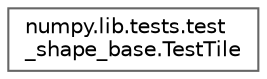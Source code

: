 digraph "Graphical Class Hierarchy"
{
 // LATEX_PDF_SIZE
  bgcolor="transparent";
  edge [fontname=Helvetica,fontsize=10,labelfontname=Helvetica,labelfontsize=10];
  node [fontname=Helvetica,fontsize=10,shape=box,height=0.2,width=0.4];
  rankdir="LR";
  Node0 [id="Node000000",label="numpy.lib.tests.test\l_shape_base.TestTile",height=0.2,width=0.4,color="grey40", fillcolor="white", style="filled",URL="$da/d36/classnumpy_1_1lib_1_1tests_1_1test__shape__base_1_1TestTile.html",tooltip=" "];
}
